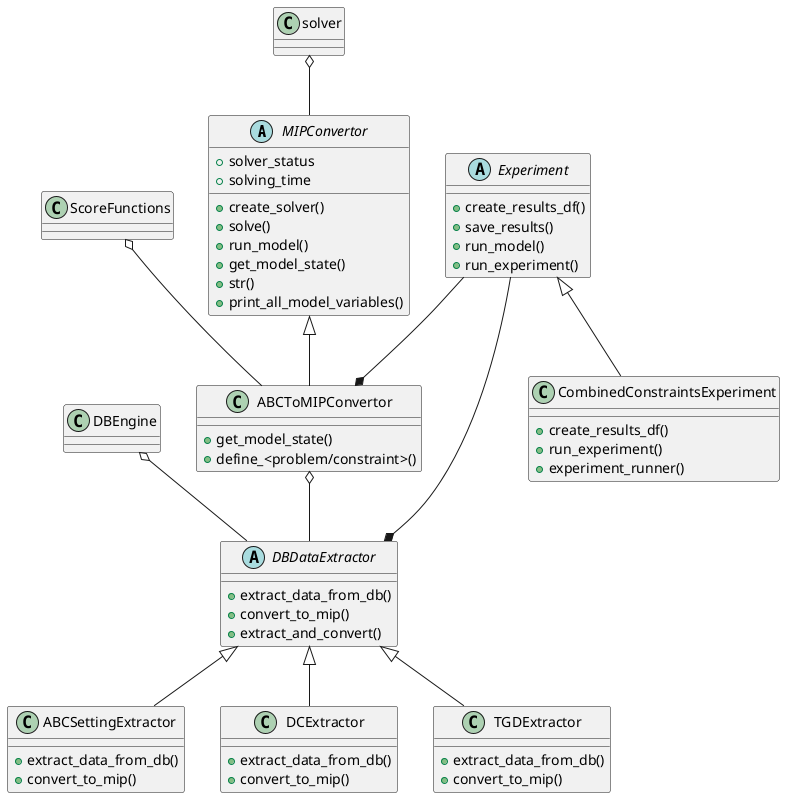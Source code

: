 @startuml

abstract class MIPConvertor {
    +solver_status
    +solving_time

    +create_solver()
    +solve()
    +run_model()
    +get_model_state()
    +str()
    +print_all_model_variables()
}
solver o-- MIPConvertor

class ABCToMIPConvertor{
   +get_model_state()
   +define_<problem/constraint>()
}
MIPConvertor <|-- ABCToMIPConvertor
ScoreFunctions o-- ABCToMIPConvertor

abstract class DBDataExtractor{
    +extract_data_from_db()
    +convert_to_mip()
    +extract_and_convert()
}
ABCToMIPConvertor o-- DBDataExtractor
DBEngine o-- DBDataExtractor

class ABCSettingExtractor{
    +extract_data_from_db()
    +convert_to_mip()
}
DBDataExtractor <|-- ABCSettingExtractor

class DCExtractor{
    +extract_data_from_db()
    +convert_to_mip()
}
DBDataExtractor <|-- DCExtractor

class TGDExtractor{
    +extract_data_from_db()
    +convert_to_mip()
}
DBDataExtractor <|-- TGDExtractor

abstract class Experiment{
    +create_results_df()
    +save_results()
    +run_model()
    +run_experiment()
}
Experiment --* ABCToMIPConvertor
Experiment --* DBDataExtractor

class CombinedConstraintsExperiment{
    +create_results_df()
    +run_experiment()
    +experiment_runner()
}
Experiment <|-- CombinedConstraintsExperiment

@enduml